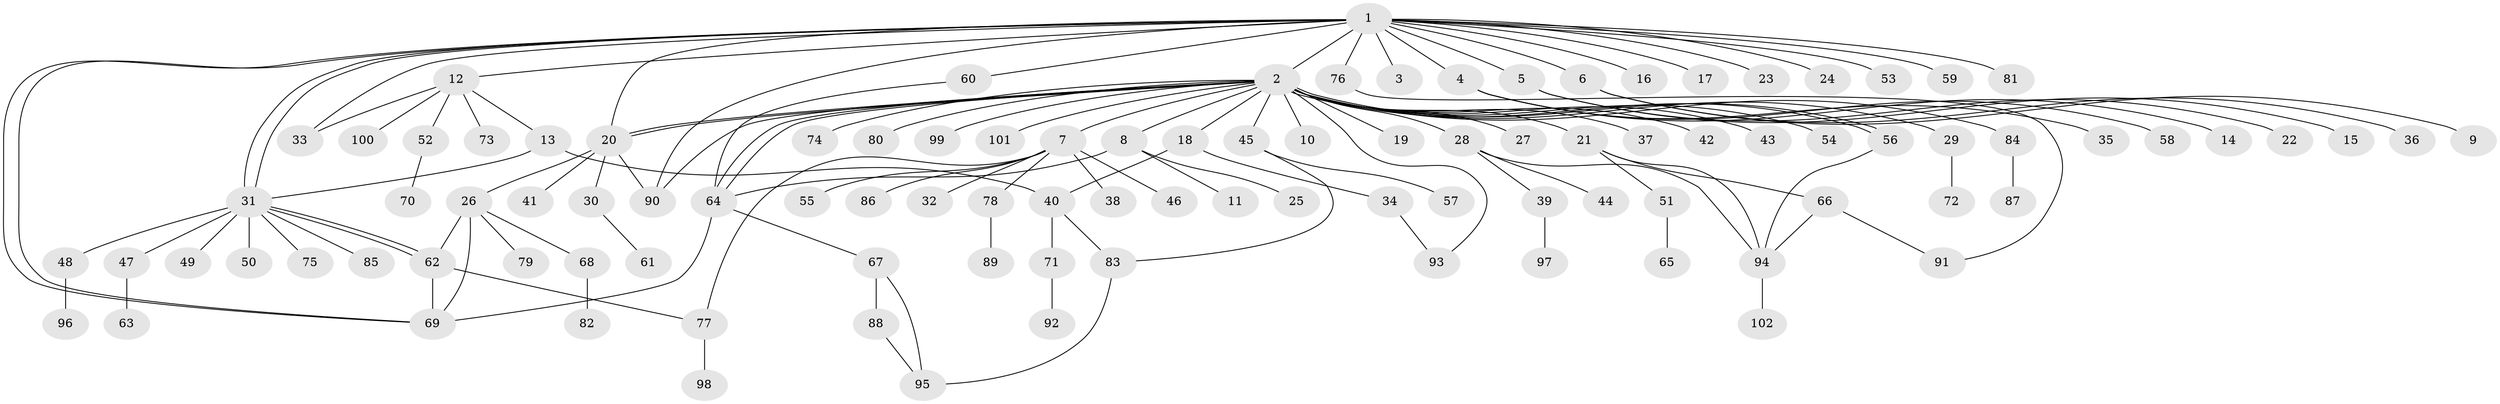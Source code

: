 // Generated by graph-tools (version 1.1) at 2025/14/03/09/25 04:14:43]
// undirected, 102 vertices, 128 edges
graph export_dot {
graph [start="1"]
  node [color=gray90,style=filled];
  1;
  2;
  3;
  4;
  5;
  6;
  7;
  8;
  9;
  10;
  11;
  12;
  13;
  14;
  15;
  16;
  17;
  18;
  19;
  20;
  21;
  22;
  23;
  24;
  25;
  26;
  27;
  28;
  29;
  30;
  31;
  32;
  33;
  34;
  35;
  36;
  37;
  38;
  39;
  40;
  41;
  42;
  43;
  44;
  45;
  46;
  47;
  48;
  49;
  50;
  51;
  52;
  53;
  54;
  55;
  56;
  57;
  58;
  59;
  60;
  61;
  62;
  63;
  64;
  65;
  66;
  67;
  68;
  69;
  70;
  71;
  72;
  73;
  74;
  75;
  76;
  77;
  78;
  79;
  80;
  81;
  82;
  83;
  84;
  85;
  86;
  87;
  88;
  89;
  90;
  91;
  92;
  93;
  94;
  95;
  96;
  97;
  98;
  99;
  100;
  101;
  102;
  1 -- 2;
  1 -- 3;
  1 -- 4;
  1 -- 5;
  1 -- 6;
  1 -- 12;
  1 -- 16;
  1 -- 17;
  1 -- 20;
  1 -- 23;
  1 -- 24;
  1 -- 31;
  1 -- 31;
  1 -- 33;
  1 -- 53;
  1 -- 59;
  1 -- 60;
  1 -- 69;
  1 -- 69;
  1 -- 76;
  1 -- 81;
  1 -- 90;
  2 -- 7;
  2 -- 8;
  2 -- 10;
  2 -- 18;
  2 -- 19;
  2 -- 20;
  2 -- 20;
  2 -- 21;
  2 -- 27;
  2 -- 28;
  2 -- 29;
  2 -- 37;
  2 -- 42;
  2 -- 43;
  2 -- 45;
  2 -- 54;
  2 -- 56;
  2 -- 56;
  2 -- 64;
  2 -- 64;
  2 -- 74;
  2 -- 80;
  2 -- 84;
  2 -- 90;
  2 -- 93;
  2 -- 99;
  2 -- 101;
  4 -- 14;
  4 -- 35;
  4 -- 58;
  5 -- 15;
  5 -- 22;
  6 -- 9;
  6 -- 36;
  7 -- 32;
  7 -- 38;
  7 -- 46;
  7 -- 55;
  7 -- 77;
  7 -- 78;
  7 -- 86;
  8 -- 11;
  8 -- 25;
  8 -- 64;
  12 -- 13;
  12 -- 33;
  12 -- 52;
  12 -- 73;
  12 -- 100;
  13 -- 31;
  13 -- 40;
  18 -- 34;
  18 -- 40;
  20 -- 26;
  20 -- 30;
  20 -- 41;
  20 -- 90;
  21 -- 51;
  21 -- 66;
  21 -- 94;
  26 -- 62;
  26 -- 68;
  26 -- 69;
  26 -- 79;
  28 -- 39;
  28 -- 44;
  28 -- 94;
  29 -- 72;
  30 -- 61;
  31 -- 47;
  31 -- 48;
  31 -- 49;
  31 -- 50;
  31 -- 62;
  31 -- 62;
  31 -- 75;
  31 -- 85;
  34 -- 93;
  39 -- 97;
  40 -- 71;
  40 -- 83;
  45 -- 57;
  45 -- 83;
  47 -- 63;
  48 -- 96;
  51 -- 65;
  52 -- 70;
  56 -- 94;
  60 -- 64;
  62 -- 69;
  62 -- 77;
  64 -- 67;
  64 -- 69;
  66 -- 91;
  66 -- 94;
  67 -- 88;
  67 -- 95;
  68 -- 82;
  71 -- 92;
  76 -- 91;
  77 -- 98;
  78 -- 89;
  83 -- 95;
  84 -- 87;
  88 -- 95;
  94 -- 102;
}

